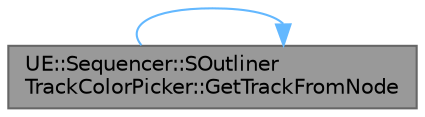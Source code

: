 digraph "UE::Sequencer::SOutlinerTrackColorPicker::GetTrackFromNode"
{
 // INTERACTIVE_SVG=YES
 // LATEX_PDF_SIZE
  bgcolor="transparent";
  edge [fontname=Helvetica,fontsize=10,labelfontname=Helvetica,labelfontsize=10];
  node [fontname=Helvetica,fontsize=10,shape=box,height=0.2,width=0.4];
  rankdir="LR";
  Node1 [id="Node000001",label="UE::Sequencer::SOutliner\lTrackColorPicker::GetTrackFromNode",height=0.2,width=0.4,color="gray40", fillcolor="grey60", style="filled", fontcolor="black",tooltip="Gets the track out of the underlying Node structure."];
  Node1 -> Node1 [id="edge1_Node000001_Node000001",color="steelblue1",style="solid",tooltip=" "];
}
